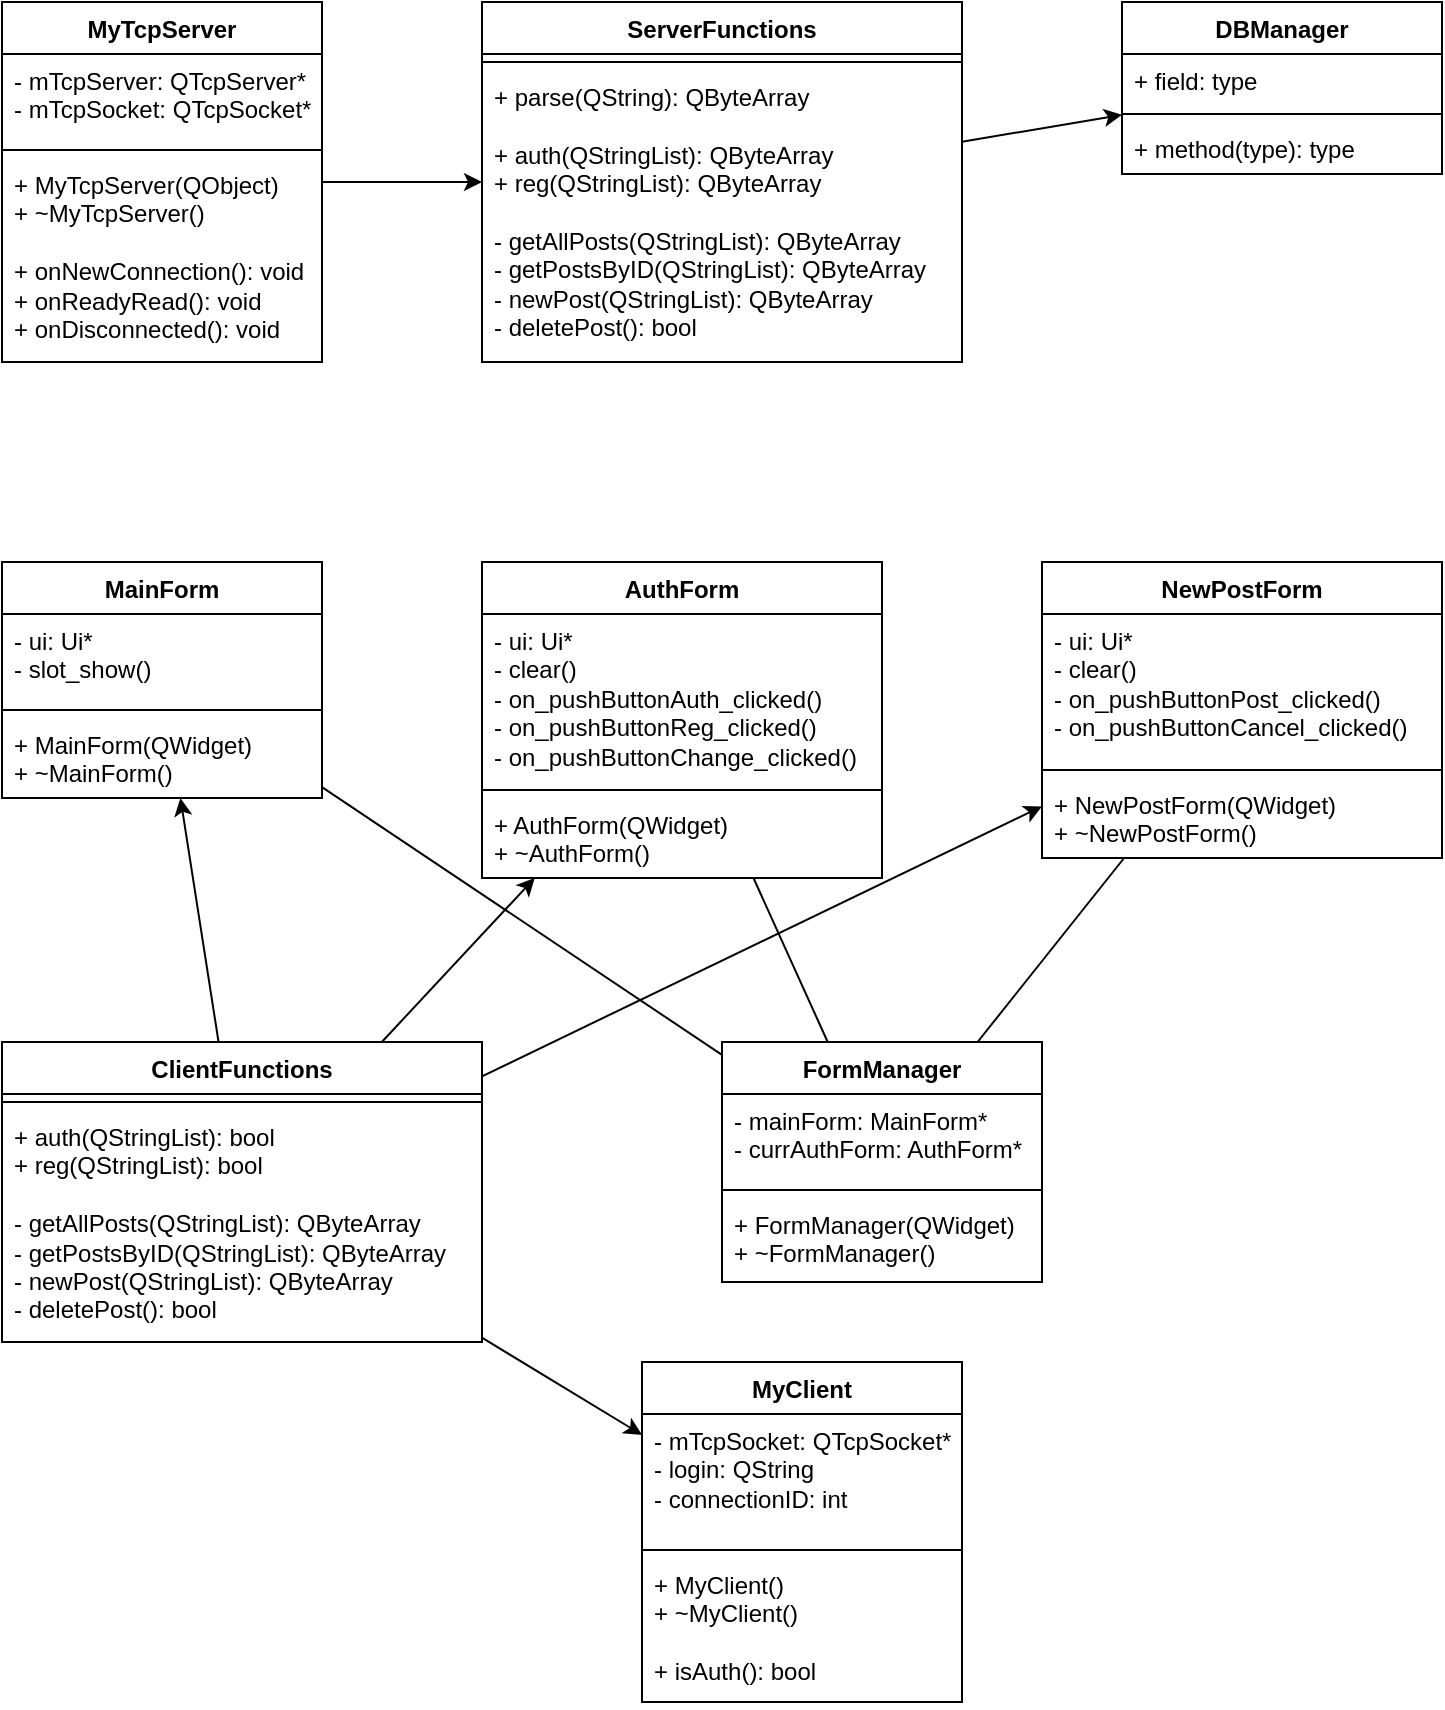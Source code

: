 <mxfile version="26.1.0">
  <diagram id="C5RBs43oDa-KdzZeNtuy" name="Page-1">
    <mxGraphModel grid="1" page="1" gridSize="10" guides="1" tooltips="1" connect="1" arrows="1" fold="1" pageScale="1" pageWidth="827" pageHeight="1169" math="0" shadow="0">
      <root>
        <mxCell id="WIyWlLk6GJQsqaUBKTNV-0" />
        <mxCell id="WIyWlLk6GJQsqaUBKTNV-1" parent="WIyWlLk6GJQsqaUBKTNV-0" />
        <mxCell id="BvZOLkxgseVY4DJXRZxZ-1" value="MyTcpServer" style="swimlane;fontStyle=1;align=center;verticalAlign=top;childLayout=stackLayout;horizontal=1;startSize=26;horizontalStack=0;resizeParent=1;resizeParentMax=0;resizeLast=0;collapsible=1;marginBottom=0;whiteSpace=wrap;html=1;" vertex="1" parent="WIyWlLk6GJQsqaUBKTNV-1">
          <mxGeometry x="80" y="40" width="160" height="180" as="geometry">
            <mxRectangle x="160" y="170" width="100" height="30" as="alternateBounds" />
          </mxGeometry>
        </mxCell>
        <mxCell id="BvZOLkxgseVY4DJXRZxZ-2" value="&lt;div&gt;- mTcpServer: QTcpServer*&lt;/div&gt;&lt;div&gt;- mTcpSocket: QTcpSocket*&lt;br&gt;&lt;/div&gt;" style="text;strokeColor=none;fillColor=none;align=left;verticalAlign=top;spacingLeft=4;spacingRight=4;overflow=hidden;rotatable=0;points=[[0,0.5],[1,0.5]];portConstraint=eastwest;whiteSpace=wrap;html=1;" vertex="1" parent="BvZOLkxgseVY4DJXRZxZ-1">
          <mxGeometry y="26" width="160" height="44" as="geometry" />
        </mxCell>
        <mxCell id="BvZOLkxgseVY4DJXRZxZ-3" value="" style="line;strokeWidth=1;fillColor=none;align=left;verticalAlign=middle;spacingTop=-1;spacingLeft=3;spacingRight=3;rotatable=0;labelPosition=right;points=[];portConstraint=eastwest;strokeColor=inherit;" vertex="1" parent="BvZOLkxgseVY4DJXRZxZ-1">
          <mxGeometry y="70" width="160" height="8" as="geometry" />
        </mxCell>
        <mxCell id="BvZOLkxgseVY4DJXRZxZ-4" value="&lt;div&gt;+ MyTcpServer(QObject)&lt;/div&gt;&lt;div&gt;+ ~MyTcpServer()&lt;/div&gt;&lt;div&gt;&lt;br&gt;&lt;/div&gt;&lt;div&gt;+ onNewConnection(): void&lt;/div&gt;&lt;div&gt;+ onReadyRead(): void&lt;/div&gt;&lt;div&gt;+ onDisconnected(): void&lt;br&gt;&lt;/div&gt;&lt;div&gt;&lt;br&gt;&lt;/div&gt;" style="text;strokeColor=none;fillColor=none;align=left;verticalAlign=top;spacingLeft=4;spacingRight=4;overflow=hidden;rotatable=0;points=[[0,0.5],[1,0.5]];portConstraint=eastwest;whiteSpace=wrap;html=1;" vertex="1" parent="BvZOLkxgseVY4DJXRZxZ-1">
          <mxGeometry y="78" width="160" height="102" as="geometry" />
        </mxCell>
        <mxCell id="BvZOLkxgseVY4DJXRZxZ-5" value="MyClient" style="swimlane;fontStyle=1;align=center;verticalAlign=top;childLayout=stackLayout;horizontal=1;startSize=26;horizontalStack=0;resizeParent=1;resizeParentMax=0;resizeLast=0;collapsible=1;marginBottom=0;whiteSpace=wrap;html=1;" vertex="1" parent="WIyWlLk6GJQsqaUBKTNV-1">
          <mxGeometry x="400" y="720" width="160" height="170" as="geometry">
            <mxRectangle x="160" y="170" width="100" height="30" as="alternateBounds" />
          </mxGeometry>
        </mxCell>
        <mxCell id="BvZOLkxgseVY4DJXRZxZ-6" value="&lt;div&gt;- mTcpSocket: QTcpSocket*&lt;/div&gt;&lt;div&gt;- login: QString&lt;/div&gt;&lt;div&gt;- connectionID: int&lt;br&gt;&lt;/div&gt;" style="text;strokeColor=none;fillColor=none;align=left;verticalAlign=top;spacingLeft=4;spacingRight=4;overflow=hidden;rotatable=0;points=[[0,0.5],[1,0.5]];portConstraint=eastwest;whiteSpace=wrap;html=1;" vertex="1" parent="BvZOLkxgseVY4DJXRZxZ-5">
          <mxGeometry y="26" width="160" height="64" as="geometry" />
        </mxCell>
        <mxCell id="BvZOLkxgseVY4DJXRZxZ-7" value="" style="line;strokeWidth=1;fillColor=none;align=left;verticalAlign=middle;spacingTop=-1;spacingLeft=3;spacingRight=3;rotatable=0;labelPosition=right;points=[];portConstraint=eastwest;strokeColor=inherit;" vertex="1" parent="BvZOLkxgseVY4DJXRZxZ-5">
          <mxGeometry y="90" width="160" height="8" as="geometry" />
        </mxCell>
        <mxCell id="BvZOLkxgseVY4DJXRZxZ-8" value="&lt;div&gt;+ MyClient()&lt;/div&gt;&lt;div&gt;+ ~MyClient()&lt;/div&gt;&lt;div&gt;&lt;br&gt;&lt;/div&gt;+ isAuth(): bool" style="text;strokeColor=none;fillColor=none;align=left;verticalAlign=top;spacingLeft=4;spacingRight=4;overflow=hidden;rotatable=0;points=[[0,0.5],[1,0.5]];portConstraint=eastwest;whiteSpace=wrap;html=1;" vertex="1" parent="BvZOLkxgseVY4DJXRZxZ-5">
          <mxGeometry y="98" width="160" height="72" as="geometry" />
        </mxCell>
        <mxCell id="BvZOLkxgseVY4DJXRZxZ-17" value="DBManager" style="swimlane;fontStyle=1;align=center;verticalAlign=top;childLayout=stackLayout;horizontal=1;startSize=26;horizontalStack=0;resizeParent=1;resizeParentMax=0;resizeLast=0;collapsible=1;marginBottom=0;whiteSpace=wrap;html=1;" vertex="1" parent="WIyWlLk6GJQsqaUBKTNV-1">
          <mxGeometry x="640" y="40" width="160" height="86" as="geometry" />
        </mxCell>
        <mxCell id="BvZOLkxgseVY4DJXRZxZ-18" value="+ field: type" style="text;strokeColor=none;fillColor=none;align=left;verticalAlign=top;spacingLeft=4;spacingRight=4;overflow=hidden;rotatable=0;points=[[0,0.5],[1,0.5]];portConstraint=eastwest;whiteSpace=wrap;html=1;" vertex="1" parent="BvZOLkxgseVY4DJXRZxZ-17">
          <mxGeometry y="26" width="160" height="26" as="geometry" />
        </mxCell>
        <mxCell id="BvZOLkxgseVY4DJXRZxZ-19" value="" style="line;strokeWidth=1;fillColor=none;align=left;verticalAlign=middle;spacingTop=-1;spacingLeft=3;spacingRight=3;rotatable=0;labelPosition=right;points=[];portConstraint=eastwest;strokeColor=inherit;" vertex="1" parent="BvZOLkxgseVY4DJXRZxZ-17">
          <mxGeometry y="52" width="160" height="8" as="geometry" />
        </mxCell>
        <mxCell id="BvZOLkxgseVY4DJXRZxZ-20" value="+ method(type): type" style="text;strokeColor=none;fillColor=none;align=left;verticalAlign=top;spacingLeft=4;spacingRight=4;overflow=hidden;rotatable=0;points=[[0,0.5],[1,0.5]];portConstraint=eastwest;whiteSpace=wrap;html=1;" vertex="1" parent="BvZOLkxgseVY4DJXRZxZ-17">
          <mxGeometry y="60" width="160" height="26" as="geometry" />
        </mxCell>
        <mxCell id="BvZOLkxgseVY4DJXRZxZ-21" value="ServerFunctions" style="swimlane;fontStyle=1;align=center;verticalAlign=top;childLayout=stackLayout;horizontal=1;startSize=26;horizontalStack=0;resizeParent=1;resizeParentMax=0;resizeLast=0;collapsible=1;marginBottom=0;whiteSpace=wrap;html=1;" vertex="1" parent="WIyWlLk6GJQsqaUBKTNV-1">
          <mxGeometry x="320" y="40" width="240" height="180" as="geometry">
            <mxRectangle x="160" y="170" width="100" height="30" as="alternateBounds" />
          </mxGeometry>
        </mxCell>
        <mxCell id="BvZOLkxgseVY4DJXRZxZ-23" value="" style="line;strokeWidth=1;fillColor=none;align=left;verticalAlign=middle;spacingTop=-1;spacingLeft=3;spacingRight=3;rotatable=0;labelPosition=right;points=[];portConstraint=eastwest;strokeColor=inherit;" vertex="1" parent="BvZOLkxgseVY4DJXRZxZ-21">
          <mxGeometry y="26" width="240" height="8" as="geometry" />
        </mxCell>
        <mxCell id="BvZOLkxgseVY4DJXRZxZ-24" value="&lt;div&gt;+ parse(QString): QByteArray&lt;/div&gt;&lt;div&gt;&lt;br&gt;&lt;/div&gt;&lt;div&gt;+ auth(QStringList): QByteArray&lt;/div&gt;&lt;div&gt;+ reg(QStringList): QByteArray&lt;/div&gt;&lt;div&gt;&lt;br&gt;&lt;/div&gt;&lt;div&gt;- getAllPosts(QStringList): QByteArray&lt;/div&gt;&lt;div&gt;- getPostsByID(QStringList): QByteArray&lt;/div&gt;&lt;div&gt;- newPost(QStringList): QByteArray&lt;/div&gt;&lt;div&gt;- deletePost(): bool&lt;br&gt;&lt;/div&gt;" style="text;strokeColor=none;fillColor=none;align=left;verticalAlign=top;spacingLeft=4;spacingRight=4;overflow=hidden;rotatable=0;points=[[0,0.5],[1,0.5]];portConstraint=eastwest;whiteSpace=wrap;html=1;" vertex="1" parent="BvZOLkxgseVY4DJXRZxZ-21">
          <mxGeometry y="34" width="240" height="146" as="geometry" />
        </mxCell>
        <mxCell id="BvZOLkxgseVY4DJXRZxZ-30" value="MainForm" style="swimlane;fontStyle=1;align=center;verticalAlign=top;childLayout=stackLayout;horizontal=1;startSize=26;horizontalStack=0;resizeParent=1;resizeParentMax=0;resizeLast=0;collapsible=1;marginBottom=0;whiteSpace=wrap;html=1;" vertex="1" parent="WIyWlLk6GJQsqaUBKTNV-1">
          <mxGeometry x="80" y="320" width="160" height="118" as="geometry" />
        </mxCell>
        <mxCell id="BvZOLkxgseVY4DJXRZxZ-31" value="&lt;div&gt;- ui: Ui*&lt;/div&gt;&lt;div&gt;- slot_show()&lt;/div&gt;" style="text;strokeColor=none;fillColor=none;align=left;verticalAlign=top;spacingLeft=4;spacingRight=4;overflow=hidden;rotatable=0;points=[[0,0.5],[1,0.5]];portConstraint=eastwest;whiteSpace=wrap;html=1;" vertex="1" parent="BvZOLkxgseVY4DJXRZxZ-30">
          <mxGeometry y="26" width="160" height="44" as="geometry" />
        </mxCell>
        <mxCell id="BvZOLkxgseVY4DJXRZxZ-32" value="" style="line;strokeWidth=1;fillColor=none;align=left;verticalAlign=middle;spacingTop=-1;spacingLeft=3;spacingRight=3;rotatable=0;labelPosition=right;points=[];portConstraint=eastwest;strokeColor=inherit;" vertex="1" parent="BvZOLkxgseVY4DJXRZxZ-30">
          <mxGeometry y="70" width="160" height="8" as="geometry" />
        </mxCell>
        <mxCell id="BvZOLkxgseVY4DJXRZxZ-33" value="&lt;div&gt;+ MainForm(QWidget)&lt;/div&gt;&lt;div&gt;+ ~MainForm()&lt;/div&gt;" style="text;strokeColor=none;fillColor=none;align=left;verticalAlign=top;spacingLeft=4;spacingRight=4;overflow=hidden;rotatable=0;points=[[0,0.5],[1,0.5]];portConstraint=eastwest;whiteSpace=wrap;html=1;" vertex="1" parent="BvZOLkxgseVY4DJXRZxZ-30">
          <mxGeometry y="78" width="160" height="40" as="geometry" />
        </mxCell>
        <mxCell id="BvZOLkxgseVY4DJXRZxZ-34" value="AuthForm" style="swimlane;fontStyle=1;align=center;verticalAlign=top;childLayout=stackLayout;horizontal=1;startSize=26;horizontalStack=0;resizeParent=1;resizeParentMax=0;resizeLast=0;collapsible=1;marginBottom=0;whiteSpace=wrap;html=1;" vertex="1" parent="WIyWlLk6GJQsqaUBKTNV-1">
          <mxGeometry x="320" y="320" width="200" height="158" as="geometry" />
        </mxCell>
        <mxCell id="BvZOLkxgseVY4DJXRZxZ-35" value="&lt;div&gt;- ui: Ui*&lt;/div&gt;&lt;div&gt;- clear()&lt;/div&gt;&lt;div&gt;- on_pushButtonAuth_clicked()&lt;/div&gt;&lt;div&gt;&lt;div&gt;- on_pushButtonReg_clicked()&lt;/div&gt;&lt;div&gt;&lt;div&gt;- on_pushButtonChange_clicked()&lt;/div&gt;&lt;br&gt;&lt;/div&gt;&lt;br&gt;&lt;/div&gt;" style="text;strokeColor=none;fillColor=none;align=left;verticalAlign=top;spacingLeft=4;spacingRight=4;overflow=hidden;rotatable=0;points=[[0,0.5],[1,0.5]];portConstraint=eastwest;whiteSpace=wrap;html=1;" vertex="1" parent="BvZOLkxgseVY4DJXRZxZ-34">
          <mxGeometry y="26" width="200" height="84" as="geometry" />
        </mxCell>
        <mxCell id="BvZOLkxgseVY4DJXRZxZ-36" value="" style="line;strokeWidth=1;fillColor=none;align=left;verticalAlign=middle;spacingTop=-1;spacingLeft=3;spacingRight=3;rotatable=0;labelPosition=right;points=[];portConstraint=eastwest;strokeColor=inherit;" vertex="1" parent="BvZOLkxgseVY4DJXRZxZ-34">
          <mxGeometry y="110" width="200" height="8" as="geometry" />
        </mxCell>
        <mxCell id="BvZOLkxgseVY4DJXRZxZ-37" value="&lt;div&gt;+ AuthForm(QWidget)&lt;/div&gt;&lt;div&gt;+ ~AuthForm()&lt;/div&gt;" style="text;strokeColor=none;fillColor=none;align=left;verticalAlign=top;spacingLeft=4;spacingRight=4;overflow=hidden;rotatable=0;points=[[0,0.5],[1,0.5]];portConstraint=eastwest;whiteSpace=wrap;html=1;" vertex="1" parent="BvZOLkxgseVY4DJXRZxZ-34">
          <mxGeometry y="118" width="200" height="40" as="geometry" />
        </mxCell>
        <mxCell id="fjbns42rq50IREBflQ3L-0" value="FormManager" style="swimlane;fontStyle=1;align=center;verticalAlign=top;childLayout=stackLayout;horizontal=1;startSize=26;horizontalStack=0;resizeParent=1;resizeParentMax=0;resizeLast=0;collapsible=1;marginBottom=0;whiteSpace=wrap;html=1;" vertex="1" parent="WIyWlLk6GJQsqaUBKTNV-1">
          <mxGeometry x="440" y="560" width="160" height="120" as="geometry" />
        </mxCell>
        <mxCell id="fjbns42rq50IREBflQ3L-1" value="&lt;div&gt;- mainForm: MainForm*&lt;/div&gt;&lt;div&gt;- currAuthForm: AuthForm*&lt;/div&gt;" style="text;strokeColor=none;fillColor=none;align=left;verticalAlign=top;spacingLeft=4;spacingRight=4;overflow=hidden;rotatable=0;points=[[0,0.5],[1,0.5]];portConstraint=eastwest;whiteSpace=wrap;html=1;" vertex="1" parent="fjbns42rq50IREBflQ3L-0">
          <mxGeometry y="26" width="160" height="44" as="geometry" />
        </mxCell>
        <mxCell id="fjbns42rq50IREBflQ3L-2" value="" style="line;strokeWidth=1;fillColor=none;align=left;verticalAlign=middle;spacingTop=-1;spacingLeft=3;spacingRight=3;rotatable=0;labelPosition=right;points=[];portConstraint=eastwest;strokeColor=inherit;" vertex="1" parent="fjbns42rq50IREBflQ3L-0">
          <mxGeometry y="70" width="160" height="8" as="geometry" />
        </mxCell>
        <mxCell id="fjbns42rq50IREBflQ3L-3" value="&lt;div&gt;+ FormManager(QWidget)&lt;/div&gt;&lt;div&gt;+ ~FormManager()&lt;/div&gt;" style="text;strokeColor=none;fillColor=none;align=left;verticalAlign=top;spacingLeft=4;spacingRight=4;overflow=hidden;rotatable=0;points=[[0,0.5],[1,0.5]];portConstraint=eastwest;whiteSpace=wrap;html=1;" vertex="1" parent="fjbns42rq50IREBflQ3L-0">
          <mxGeometry y="78" width="160" height="42" as="geometry" />
        </mxCell>
        <mxCell id="fjbns42rq50IREBflQ3L-4" value="ClientFunctions" style="swimlane;fontStyle=1;align=center;verticalAlign=top;childLayout=stackLayout;horizontal=1;startSize=26;horizontalStack=0;resizeParent=1;resizeParentMax=0;resizeLast=0;collapsible=1;marginBottom=0;whiteSpace=wrap;html=1;" vertex="1" parent="WIyWlLk6GJQsqaUBKTNV-1">
          <mxGeometry x="80" y="560" width="240" height="150" as="geometry">
            <mxRectangle x="160" y="170" width="100" height="30" as="alternateBounds" />
          </mxGeometry>
        </mxCell>
        <mxCell id="fjbns42rq50IREBflQ3L-5" value="" style="line;strokeWidth=1;fillColor=none;align=left;verticalAlign=middle;spacingTop=-1;spacingLeft=3;spacingRight=3;rotatable=0;labelPosition=right;points=[];portConstraint=eastwest;strokeColor=inherit;" vertex="1" parent="fjbns42rq50IREBflQ3L-4">
          <mxGeometry y="26" width="240" height="8" as="geometry" />
        </mxCell>
        <mxCell id="fjbns42rq50IREBflQ3L-6" value="&lt;div&gt;+ auth(QStringList): bool&lt;/div&gt;&lt;div&gt;+ reg(QStringList): bool&lt;/div&gt;&lt;div&gt;&lt;br&gt;&lt;/div&gt;&lt;div&gt;&lt;div&gt;- getAllPosts(QStringList): QByteArray&lt;/div&gt;&lt;div&gt;- getPostsByID(QStringList): QByteArray&lt;/div&gt;&lt;div&gt;- newPost(QStringList): QByteArray&lt;/div&gt;&lt;div&gt;- deletePost(): bool&lt;/div&gt;&lt;/div&gt;" style="text;strokeColor=none;fillColor=none;align=left;verticalAlign=top;spacingLeft=4;spacingRight=4;overflow=hidden;rotatable=0;points=[[0,0.5],[1,0.5]];portConstraint=eastwest;whiteSpace=wrap;html=1;" vertex="1" parent="fjbns42rq50IREBflQ3L-4">
          <mxGeometry y="34" width="240" height="116" as="geometry" />
        </mxCell>
        <mxCell id="fjbns42rq50IREBflQ3L-7" value="NewPostForm" style="swimlane;fontStyle=1;align=center;verticalAlign=top;childLayout=stackLayout;horizontal=1;startSize=26;horizontalStack=0;resizeParent=1;resizeParentMax=0;resizeLast=0;collapsible=1;marginBottom=0;whiteSpace=wrap;html=1;" vertex="1" parent="WIyWlLk6GJQsqaUBKTNV-1">
          <mxGeometry x="600" y="320" width="200" height="148" as="geometry" />
        </mxCell>
        <mxCell id="fjbns42rq50IREBflQ3L-8" value="&lt;div&gt;- ui: Ui*&lt;/div&gt;&lt;div&gt;&lt;div&gt;- clear()&lt;/div&gt;- on_pushButtonPost_clicked()&lt;/div&gt;&lt;div&gt;- on_pushButtonCancel_clicked()&lt;/div&gt;" style="text;strokeColor=none;fillColor=none;align=left;verticalAlign=top;spacingLeft=4;spacingRight=4;overflow=hidden;rotatable=0;points=[[0,0.5],[1,0.5]];portConstraint=eastwest;whiteSpace=wrap;html=1;" vertex="1" parent="fjbns42rq50IREBflQ3L-7">
          <mxGeometry y="26" width="200" height="74" as="geometry" />
        </mxCell>
        <mxCell id="fjbns42rq50IREBflQ3L-9" value="" style="line;strokeWidth=1;fillColor=none;align=left;verticalAlign=middle;spacingTop=-1;spacingLeft=3;spacingRight=3;rotatable=0;labelPosition=right;points=[];portConstraint=eastwest;strokeColor=inherit;" vertex="1" parent="fjbns42rq50IREBflQ3L-7">
          <mxGeometry y="100" width="200" height="8" as="geometry" />
        </mxCell>
        <mxCell id="fjbns42rq50IREBflQ3L-10" value="&lt;div&gt;+ NewPostForm(QWidget)&lt;/div&gt;&lt;div&gt;+ ~NewPostForm()&lt;/div&gt;&lt;div&gt;&lt;br&gt;&lt;/div&gt;" style="text;strokeColor=none;fillColor=none;align=left;verticalAlign=top;spacingLeft=4;spacingRight=4;overflow=hidden;rotatable=0;points=[[0,0.5],[1,0.5]];portConstraint=eastwest;whiteSpace=wrap;html=1;" vertex="1" parent="fjbns42rq50IREBflQ3L-7">
          <mxGeometry y="108" width="200" height="40" as="geometry" />
        </mxCell>
        <mxCell id="fjbns42rq50IREBflQ3L-11" value="" style="endArrow=none;html=1;rounded=0;" edge="1" parent="WIyWlLk6GJQsqaUBKTNV-1" source="BvZOLkxgseVY4DJXRZxZ-30" target="fjbns42rq50IREBflQ3L-0">
          <mxGeometry width="50" height="50" relative="1" as="geometry">
            <mxPoint x="410" y="560" as="sourcePoint" />
            <mxPoint x="460" y="510" as="targetPoint" />
          </mxGeometry>
        </mxCell>
        <mxCell id="fjbns42rq50IREBflQ3L-12" value="" style="endArrow=none;html=1;rounded=0;" edge="1" parent="WIyWlLk6GJQsqaUBKTNV-1" source="BvZOLkxgseVY4DJXRZxZ-34" target="fjbns42rq50IREBflQ3L-0">
          <mxGeometry width="50" height="50" relative="1" as="geometry">
            <mxPoint x="410" y="560" as="sourcePoint" />
            <mxPoint x="460" y="510" as="targetPoint" />
          </mxGeometry>
        </mxCell>
        <mxCell id="fjbns42rq50IREBflQ3L-13" value="" style="endArrow=none;html=1;rounded=0;" edge="1" parent="WIyWlLk6GJQsqaUBKTNV-1" source="fjbns42rq50IREBflQ3L-0" target="fjbns42rq50IREBflQ3L-7">
          <mxGeometry width="50" height="50" relative="1" as="geometry">
            <mxPoint x="410" y="560" as="sourcePoint" />
            <mxPoint x="460" y="510" as="targetPoint" />
          </mxGeometry>
        </mxCell>
        <mxCell id="fjbns42rq50IREBflQ3L-14" value="" style="endArrow=classic;html=1;rounded=0;startArrow=none;startFill=0;endFill=1;" edge="1" parent="WIyWlLk6GJQsqaUBKTNV-1" source="fjbns42rq50IREBflQ3L-4" target="BvZOLkxgseVY4DJXRZxZ-30">
          <mxGeometry width="50" height="50" relative="1" as="geometry">
            <mxPoint x="200" y="456" as="sourcePoint" />
            <mxPoint x="250" y="406" as="targetPoint" />
          </mxGeometry>
        </mxCell>
        <mxCell id="fjbns42rq50IREBflQ3L-16" value="" style="endArrow=classic;html=1;rounded=0;endFill=1;" edge="1" parent="WIyWlLk6GJQsqaUBKTNV-1" source="fjbns42rq50IREBflQ3L-4" target="BvZOLkxgseVY4DJXRZxZ-5">
          <mxGeometry width="50" height="50" relative="1" as="geometry">
            <mxPoint x="410" y="610" as="sourcePoint" />
            <mxPoint x="460" y="560" as="targetPoint" />
          </mxGeometry>
        </mxCell>
        <mxCell id="fjbns42rq50IREBflQ3L-17" value="" style="endArrow=none;html=1;rounded=0;endFill=1;startFill=1;startArrow=classic;" edge="1" parent="WIyWlLk6GJQsqaUBKTNV-1" source="BvZOLkxgseVY4DJXRZxZ-34" target="fjbns42rq50IREBflQ3L-4">
          <mxGeometry width="50" height="50" relative="1" as="geometry">
            <mxPoint x="410" y="610" as="sourcePoint" />
            <mxPoint x="460" y="560" as="targetPoint" />
          </mxGeometry>
        </mxCell>
        <mxCell id="fjbns42rq50IREBflQ3L-18" value="" style="endArrow=classic;html=1;rounded=0;endFill=1;" edge="1" parent="WIyWlLk6GJQsqaUBKTNV-1" source="fjbns42rq50IREBflQ3L-4" target="fjbns42rq50IREBflQ3L-7">
          <mxGeometry width="50" height="50" relative="1" as="geometry">
            <mxPoint x="410" y="610" as="sourcePoint" />
            <mxPoint x="460" y="560" as="targetPoint" />
          </mxGeometry>
        </mxCell>
        <mxCell id="fjbns42rq50IREBflQ3L-19" value="" style="endArrow=classic;html=1;rounded=0;endFill=1;" edge="1" parent="WIyWlLk6GJQsqaUBKTNV-1" source="BvZOLkxgseVY4DJXRZxZ-21" target="BvZOLkxgseVY4DJXRZxZ-17">
          <mxGeometry width="50" height="50" relative="1" as="geometry">
            <mxPoint x="590" y="190" as="sourcePoint" />
            <mxPoint x="680" y="242" as="targetPoint" />
          </mxGeometry>
        </mxCell>
        <mxCell id="fjbns42rq50IREBflQ3L-20" value="" style="endArrow=classic;html=1;rounded=0;endFill=1;" edge="1" parent="WIyWlLk6GJQsqaUBKTNV-1" source="BvZOLkxgseVY4DJXRZxZ-1" target="BvZOLkxgseVY4DJXRZxZ-21">
          <mxGeometry width="50" height="50" relative="1" as="geometry">
            <mxPoint x="330" y="533" as="sourcePoint" />
            <mxPoint x="420" y="585" as="targetPoint" />
          </mxGeometry>
        </mxCell>
      </root>
    </mxGraphModel>
  </diagram>
</mxfile>
